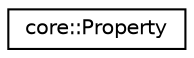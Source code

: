 digraph "Graphical Class Hierarchy"
{
 // LATEX_PDF_SIZE
  edge [fontname="Helvetica",fontsize="10",labelfontname="Helvetica",labelfontsize="10"];
  node [fontname="Helvetica",fontsize="10",shape=record];
  rankdir="LR";
  Node0 [label="core::Property",height=0.2,width=0.4,color="black", fillcolor="white", style="filled",URL="$d4/d72/structcore_1_1Property.html",tooltip=" "];
}
